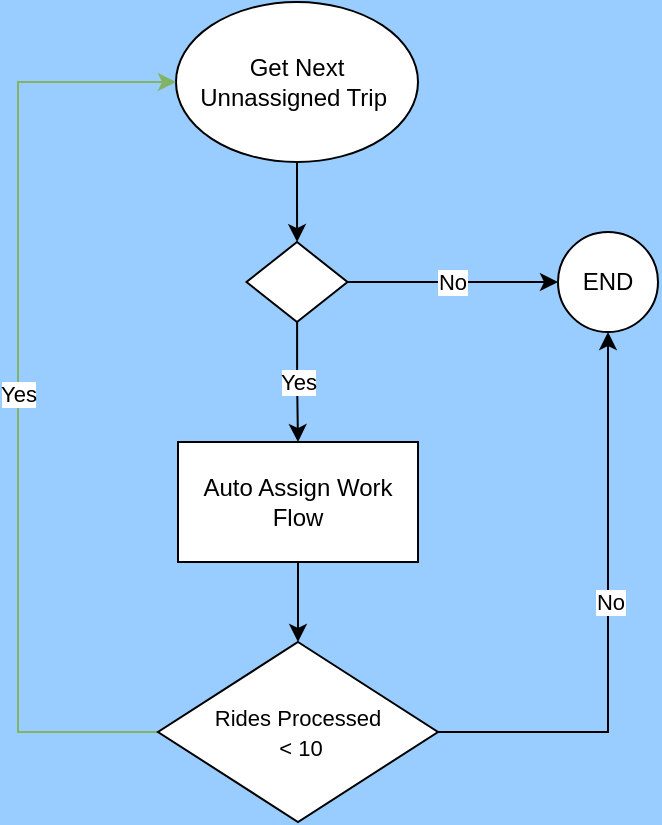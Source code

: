 <mxfile version="20.5.1" type="github">
  <diagram id="C5RBs43oDa-KdzZeNtuy" name="Page-1">
    <mxGraphModel dx="1350" dy="773" grid="1" gridSize="10" guides="1" tooltips="1" connect="1" arrows="1" fold="1" page="1" pageScale="1" pageWidth="827" pageHeight="1169" background="#99CCFF" math="0" shadow="0">
      <root>
        <mxCell id="WIyWlLk6GJQsqaUBKTNV-0" />
        <mxCell id="WIyWlLk6GJQsqaUBKTNV-1" parent="WIyWlLk6GJQsqaUBKTNV-0" />
        <object label="No" Si="" id="dLLhVsv5xaohtK0PlJ2--2">
          <mxCell style="edgeStyle=orthogonalEdgeStyle;rounded=0;orthogonalLoop=1;jettySize=auto;html=1;entryX=0;entryY=0.5;entryDx=0;entryDy=0;exitX=1;exitY=0.5;exitDx=0;exitDy=0;" edge="1" parent="WIyWlLk6GJQsqaUBKTNV-1" source="dLLhVsv5xaohtK0PlJ2--4" target="dLLhVsv5xaohtK0PlJ2--3">
            <mxGeometry relative="1" as="geometry">
              <mxPoint x="450" y="220" as="sourcePoint" />
              <mxPoint x="560" y="120" as="targetPoint" />
            </mxGeometry>
          </mxCell>
        </object>
        <mxCell id="dLLhVsv5xaohtK0PlJ2--5" value="" style="edgeStyle=orthogonalEdgeStyle;rounded=0;orthogonalLoop=1;jettySize=auto;html=1;" edge="1" parent="WIyWlLk6GJQsqaUBKTNV-1" source="dLLhVsv5xaohtK0PlJ2--0" target="dLLhVsv5xaohtK0PlJ2--4">
          <mxGeometry relative="1" as="geometry" />
        </mxCell>
        <mxCell id="dLLhVsv5xaohtK0PlJ2--0" value="Get Next Unnassigned Trip&amp;nbsp;" style="ellipse;whiteSpace=wrap;html=1;" vertex="1" parent="WIyWlLk6GJQsqaUBKTNV-1">
          <mxGeometry x="359" y="80" width="121" height="80" as="geometry" />
        </mxCell>
        <mxCell id="dLLhVsv5xaohtK0PlJ2--3" value="END" style="ellipse;whiteSpace=wrap;html=1;aspect=fixed;" vertex="1" parent="WIyWlLk6GJQsqaUBKTNV-1">
          <mxGeometry x="550" y="195" width="50" height="50" as="geometry" />
        </mxCell>
        <mxCell id="dLLhVsv5xaohtK0PlJ2--8" value="Yes" style="edgeStyle=orthogonalEdgeStyle;rounded=0;orthogonalLoop=1;jettySize=auto;html=1;" edge="1" parent="WIyWlLk6GJQsqaUBKTNV-1" source="dLLhVsv5xaohtK0PlJ2--4" target="dLLhVsv5xaohtK0PlJ2--7">
          <mxGeometry relative="1" as="geometry" />
        </mxCell>
        <mxCell id="dLLhVsv5xaohtK0PlJ2--4" value="" style="rhombus;whiteSpace=wrap;html=1;" vertex="1" parent="WIyWlLk6GJQsqaUBKTNV-1">
          <mxGeometry x="394.25" y="200" width="50.5" height="40" as="geometry" />
        </mxCell>
        <mxCell id="dLLhVsv5xaohtK0PlJ2--9" style="edgeStyle=orthogonalEdgeStyle;rounded=0;orthogonalLoop=1;jettySize=auto;html=1;entryX=0;entryY=0.5;entryDx=0;entryDy=0;exitX=0;exitY=0.5;exitDx=0;exitDy=0;fillColor=#d5e8d4;strokeColor=#82b366;" edge="1" parent="WIyWlLk6GJQsqaUBKTNV-1" source="dLLhVsv5xaohtK0PlJ2--11" target="dLLhVsv5xaohtK0PlJ2--0">
          <mxGeometry relative="1" as="geometry">
            <Array as="points">
              <mxPoint x="280" y="445" />
              <mxPoint x="280" y="120" />
            </Array>
          </mxGeometry>
        </mxCell>
        <mxCell id="dLLhVsv5xaohtK0PlJ2--10" value="Yes" style="edgeLabel;html=1;align=center;verticalAlign=middle;resizable=0;points=[];" vertex="1" connectable="0" parent="dLLhVsv5xaohtK0PlJ2--9">
          <mxGeometry x="0.112" relative="1" as="geometry">
            <mxPoint y="24" as="offset" />
          </mxGeometry>
        </mxCell>
        <mxCell id="dLLhVsv5xaohtK0PlJ2--12" value="" style="edgeStyle=orthogonalEdgeStyle;rounded=0;orthogonalLoop=1;jettySize=auto;html=1;" edge="1" parent="WIyWlLk6GJQsqaUBKTNV-1" source="dLLhVsv5xaohtK0PlJ2--7" target="dLLhVsv5xaohtK0PlJ2--11">
          <mxGeometry relative="1" as="geometry" />
        </mxCell>
        <mxCell id="dLLhVsv5xaohtK0PlJ2--7" value="Auto Assign Work Flow" style="whiteSpace=wrap;html=1;" vertex="1" parent="WIyWlLk6GJQsqaUBKTNV-1">
          <mxGeometry x="360" y="300" width="120" height="60" as="geometry" />
        </mxCell>
        <mxCell id="dLLhVsv5xaohtK0PlJ2--15" style="edgeStyle=orthogonalEdgeStyle;rounded=0;orthogonalLoop=1;jettySize=auto;html=1;exitX=1;exitY=0.5;exitDx=0;exitDy=0;entryX=0.5;entryY=1;entryDx=0;entryDy=0;" edge="1" parent="WIyWlLk6GJQsqaUBKTNV-1" source="dLLhVsv5xaohtK0PlJ2--11" target="dLLhVsv5xaohtK0PlJ2--3">
          <mxGeometry relative="1" as="geometry" />
        </mxCell>
        <mxCell id="dLLhVsv5xaohtK0PlJ2--16" value="No" style="edgeLabel;html=1;align=center;verticalAlign=middle;resizable=0;points=[];" vertex="1" connectable="0" parent="dLLhVsv5xaohtK0PlJ2--15">
          <mxGeometry x="0.053" y="-1" relative="1" as="geometry">
            <mxPoint as="offset" />
          </mxGeometry>
        </mxCell>
        <mxCell id="dLLhVsv5xaohtK0PlJ2--11" value="&lt;span style=&quot;font-size: 11px; background-color: rgb(255, 255, 255);&quot;&gt;Rides P&lt;/span&gt;&lt;span style=&quot;font-size: 11px; background-color: rgb(255, 255, 255);&quot;&gt;rocessed&lt;/span&gt;&lt;span style=&quot;font-size: 11px; background-color: rgb(255, 255, 255);&quot;&gt;&lt;br&gt;&amp;nbsp;&amp;lt; 10&lt;/span&gt;" style="rhombus;whiteSpace=wrap;html=1;" vertex="1" parent="WIyWlLk6GJQsqaUBKTNV-1">
          <mxGeometry x="350" y="400" width="140" height="90" as="geometry" />
        </mxCell>
      </root>
    </mxGraphModel>
  </diagram>
</mxfile>
